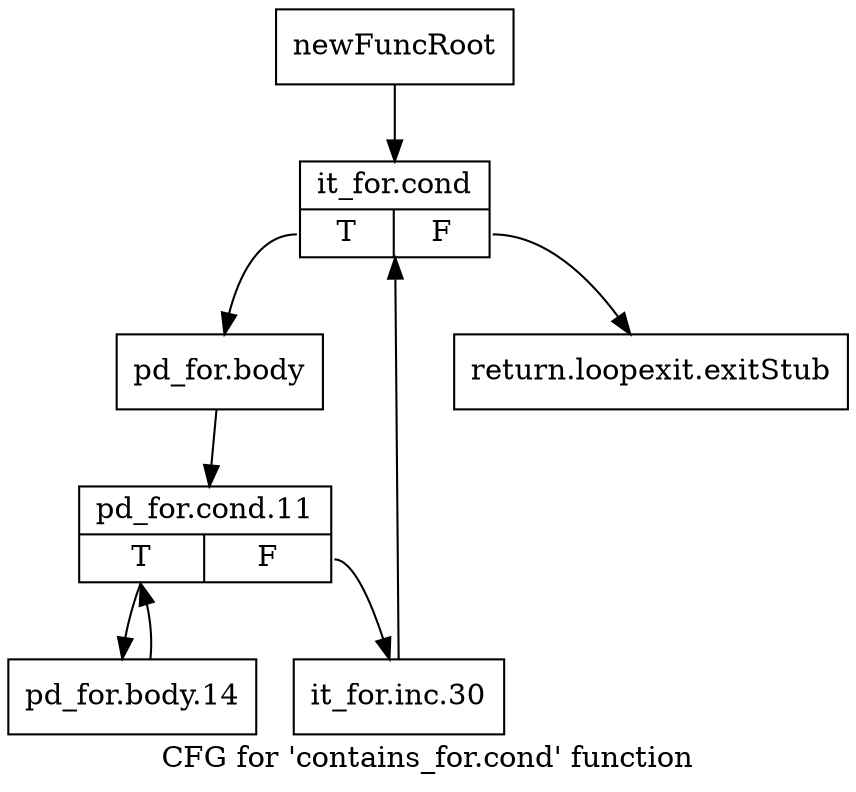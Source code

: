 digraph "CFG for 'contains_for.cond' function" {
	label="CFG for 'contains_for.cond' function";

	Node0xb0b2400 [shape=record,label="{newFuncRoot}"];
	Node0xb0b2400 -> Node0xb0b24a0;
	Node0xb0b2450 [shape=record,label="{return.loopexit.exitStub}"];
	Node0xb0b24a0 [shape=record,label="{it_for.cond|{<s0>T|<s1>F}}"];
	Node0xb0b24a0:s0 -> Node0xb0b24f0;
	Node0xb0b24a0:s1 -> Node0xb0b2450;
	Node0xb0b24f0 [shape=record,label="{pd_for.body}"];
	Node0xb0b24f0 -> Node0xb0b2540;
	Node0xb0b2540 [shape=record,label="{pd_for.cond.11|{<s0>T|<s1>F}}"];
	Node0xb0b2540:s0 -> Node0xb0b25e0;
	Node0xb0b2540:s1 -> Node0xb0b2590;
	Node0xb0b2590 [shape=record,label="{it_for.inc.30}"];
	Node0xb0b2590 -> Node0xb0b24a0;
	Node0xb0b25e0 [shape=record,label="{pd_for.body.14}"];
	Node0xb0b25e0 -> Node0xb0b2540;
}
